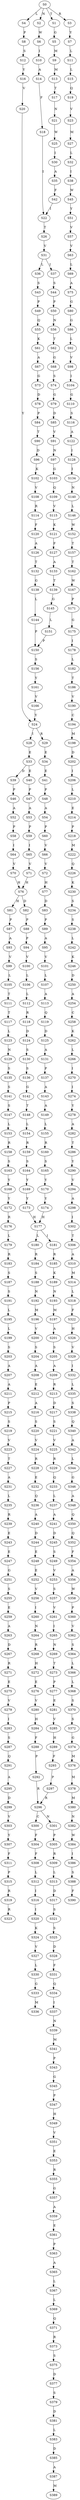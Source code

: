 strict digraph  {
	S0 -> S1 [ label = T ];
	S0 -> S2 [ label = N ];
	S0 -> S3 [ label = R ];
	S0 -> S4 [ label = L ];
	S1 -> S5 [ label = G ];
	S2 -> S6 [ label = W ];
	S3 -> S7 [ label = Y ];
	S4 -> S8 [ label = P ];
	S5 -> S9 [ label = M ];
	S6 -> S10 [ label = I ];
	S7 -> S11 [ label = L ];
	S8 -> S12 [ label = S ];
	S9 -> S13 [ label = M ];
	S10 -> S14 [ label = A ];
	S11 -> S15 [ label = L ];
	S12 -> S16 [ label = Y ];
	S13 -> S17 [ label = T ];
	S14 -> S18 [ label = F ];
	S15 -> S19 [ label = Q ];
	S16 -> S20 [ label = V ];
	S17 -> S21 [ label = N ];
	S18 -> S22 [ label = I ];
	S19 -> S23 [ label = V ];
	S20 -> S24 [ label = Y ];
	S21 -> S25 [ label = W ];
	S22 -> S26 [ label = T ];
	S23 -> S27 [ label = M ];
	S24 -> S28 [ label = I ];
	S24 -> S29 [ label = R ];
	S25 -> S30 [ label = I ];
	S26 -> S31 [ label = V ];
	S27 -> S32 [ label = L ];
	S28 -> S33 [ label = E ];
	S29 -> S34 [ label = E ];
	S30 -> S35 [ label = A ];
	S31 -> S36 [ label = L ];
	S31 -> S37 [ label = I ];
	S32 -> S38 [ label = I ];
	S33 -> S39 [ label = D ];
	S33 -> S40 [ label = E ];
	S34 -> S41 [ label = E ];
	S35 -> S42 [ label = F ];
	S36 -> S43 [ label = S ];
	S37 -> S44 [ label = S ];
	S38 -> S45 [ label = W ];
	S39 -> S46 [ label = P ];
	S40 -> S47 [ label = P ];
	S41 -> S48 [ label = P ];
	S42 -> S22 [ label = I ];
	S43 -> S49 [ label = P ];
	S44 -> S50 [ label = P ];
	S45 -> S51 [ label = Y ];
	S46 -> S52 [ label = A ];
	S47 -> S53 [ label = A ];
	S48 -> S54 [ label = A ];
	S49 -> S55 [ label = Q ];
	S50 -> S56 [ label = N ];
	S51 -> S57 [ label = V ];
	S52 -> S58 [ label = P ];
	S53 -> S59 [ label = P ];
	S54 -> S60 [ label = P ];
	S55 -> S61 [ label = K ];
	S56 -> S62 [ label = T ];
	S57 -> S63 [ label = V ];
	S58 -> S64 [ label = I ];
	S59 -> S65 [ label = I ];
	S60 -> S66 [ label = V ];
	S61 -> S67 [ label = A ];
	S62 -> S68 [ label = G ];
	S63 -> S69 [ label = L ];
	S64 -> S70 [ label = V ];
	S65 -> S71 [ label = V ];
	S66 -> S72 [ label = V ];
	S67 -> S73 [ label = G ];
	S68 -> S74 [ label = S ];
	S69 -> S75 [ label = A ];
	S70 -> S76 [ label = H ];
	S71 -> S76 [ label = H ];
	S72 -> S77 [ label = H ];
	S73 -> S78 [ label = D ];
	S74 -> S79 [ label = G ];
	S75 -> S80 [ label = G ];
	S76 -> S81 [ label = H ];
	S76 -> S82 [ label = D ];
	S77 -> S83 [ label = D ];
	S78 -> S84 [ label = P ];
	S79 -> S85 [ label = D ];
	S80 -> S86 [ label = G ];
	S81 -> S87 [ label = P ];
	S82 -> S88 [ label = P ];
	S83 -> S89 [ label = P ];
	S84 -> S90 [ label = T ];
	S85 -> S91 [ label = V ];
	S86 -> S92 [ label = L ];
	S87 -> S93 [ label = A ];
	S88 -> S94 [ label = P ];
	S89 -> S95 [ label = A ];
	S90 -> S96 [ label = D ];
	S91 -> S97 [ label = N ];
	S92 -> S98 [ label = V ];
	S93 -> S99 [ label = V ];
	S94 -> S100 [ label = V ];
	S95 -> S101 [ label = V ];
	S96 -> S102 [ label = K ];
	S97 -> S103 [ label = G ];
	S98 -> S104 [ label = I ];
	S99 -> S105 [ label = L ];
	S100 -> S106 [ label = L ];
	S101 -> S107 [ label = L ];
	S102 -> S108 [ label = V ];
	S103 -> S109 [ label = Q ];
	S104 -> S110 [ label = G ];
	S105 -> S111 [ label = T ];
	S106 -> S112 [ label = L ];
	S107 -> S113 [ label = A ];
	S108 -> S114 [ label = R ];
	S109 -> S115 [ label = V ];
	S110 -> S116 [ label = S ];
	S111 -> S117 [ label = T ];
	S112 -> S118 [ label = R ];
	S113 -> S119 [ label = Q ];
	S114 -> S120 [ label = F ];
	S115 -> S121 [ label = K ];
	S116 -> S122 [ label = A ];
	S117 -> S123 [ label = L ];
	S118 -> S124 [ label = D ];
	S119 -> S125 [ label = D ];
	S120 -> S126 [ label = A ];
	S121 -> S127 [ label = F ];
	S122 -> S128 [ label = I ];
	S123 -> S129 [ label = N ];
	S124 -> S130 [ label = S ];
	S125 -> S131 [ label = A ];
	S126 -> S132 [ label = T ];
	S127 -> S133 [ label = A ];
	S128 -> S134 [ label = I ];
	S129 -> S135 [ label = S ];
	S130 -> S136 [ label = S ];
	S131 -> S137 [ label = P ];
	S132 -> S138 [ label = G ];
	S133 -> S139 [ label = T ];
	S134 -> S140 [ label = N ];
	S135 -> S141 [ label = S ];
	S136 -> S142 [ label = G ];
	S137 -> S143 [ label = A ];
	S138 -> S144 [ label = L ];
	S139 -> S145 [ label = G ];
	S140 -> S146 [ label = L ];
	S141 -> S147 [ label = S ];
	S142 -> S148 [ label = T ];
	S143 -> S149 [ label = A ];
	S144 -> S150 [ label = P ];
	S145 -> S151 [ label = L ];
	S146 -> S152 [ label = W ];
	S147 -> S153 [ label = L ];
	S148 -> S154 [ label = L ];
	S149 -> S155 [ label = L ];
	S150 -> S156 [ label = S ];
	S151 -> S150 [ label = P ];
	S152 -> S157 [ label = T ];
	S153 -> S158 [ label = R ];
	S154 -> S159 [ label = R ];
	S155 -> S160 [ label = R ];
	S156 -> S161 [ label = Y ];
	S157 -> S162 [ label = T ];
	S158 -> S163 [ label = S ];
	S159 -> S164 [ label = S ];
	S160 -> S165 [ label = S ];
	S161 -> S166 [ label = V ];
	S162 -> S167 [ label = W ];
	S163 -> S168 [ label = Y ];
	S164 -> S169 [ label = Y ];
	S165 -> S170 [ label = Y ];
	S166 -> S24 [ label = Y ];
	S167 -> S171 [ label = P ];
	S168 -> S172 [ label = Y ];
	S169 -> S173 [ label = Y ];
	S170 -> S174 [ label = Y ];
	S171 -> S175 [ label = G ];
	S172 -> S176 [ label = R ];
	S173 -> S177 [ label = H ];
	S174 -> S177 [ label = H ];
	S175 -> S178 [ label = I ];
	S176 -> S179 [ label = L ];
	S177 -> S180 [ label = L ];
	S177 -> S181 [ label = I ];
	S178 -> S182 [ label = L ];
	S179 -> S183 [ label = R ];
	S180 -> S184 [ label = R ];
	S181 -> S185 [ label = R ];
	S182 -> S186 [ label = T ];
	S183 -> S187 [ label = S ];
	S184 -> S188 [ label = S ];
	S185 -> S189 [ label = K ];
	S186 -> S190 [ label = V ];
	S187 -> S191 [ label = S ];
	S188 -> S192 [ label = N ];
	S189 -> S193 [ label = N ];
	S190 -> S194 [ label = C ];
	S191 -> S195 [ label = L ];
	S192 -> S196 [ label = M ];
	S193 -> S197 [ label = M ];
	S194 -> S198 [ label = M ];
	S195 -> S199 [ label = L ];
	S196 -> S200 [ label = V ];
	S197 -> S201 [ label = A ];
	S198 -> S202 [ label = D ];
	S199 -> S203 [ label = S ];
	S200 -> S204 [ label = S ];
	S201 -> S205 [ label = S ];
	S202 -> S206 [ label = I ];
	S203 -> S207 [ label = A ];
	S204 -> S208 [ label = A ];
	S205 -> S209 [ label = A ];
	S206 -> S210 [ label = L ];
	S207 -> S211 [ label = A ];
	S208 -> S212 [ label = E ];
	S209 -> S213 [ label = R ];
	S210 -> S214 [ label = E ];
	S211 -> S215 [ label = P ];
	S212 -> S216 [ label = A ];
	S213 -> S217 [ label = D ];
	S214 -> S218 [ label = P ];
	S215 -> S219 [ label = S ];
	S216 -> S220 [ label = S ];
	S217 -> S221 [ label = S ];
	S218 -> S222 [ label = M ];
	S219 -> S223 [ label = V ];
	S220 -> S224 [ label = V ];
	S221 -> S225 [ label = V ];
	S222 -> S226 [ label = Q ];
	S223 -> S227 [ label = T ];
	S224 -> S228 [ label = R ];
	S225 -> S229 [ label = R ];
	S226 -> S230 [ label = K ];
	S227 -> S231 [ label = A ];
	S228 -> S232 [ label = E ];
	S229 -> S233 [ label = Q ];
	S230 -> S234 [ label = S ];
	S231 -> S235 [ label = L ];
	S232 -> S236 [ label = Q ];
	S233 -> S237 [ label = L ];
	S234 -> S238 [ label = S ];
	S235 -> S239 [ label = R ];
	S236 -> S240 [ label = A ];
	S237 -> S241 [ label = A ];
	S238 -> S242 [ label = L ];
	S239 -> S243 [ label = E ];
	S240 -> S244 [ label = D ];
	S241 -> S245 [ label = D ];
	S242 -> S246 [ label = K ];
	S243 -> S247 [ label = E ];
	S244 -> S248 [ label = E ];
	S245 -> S249 [ label = S ];
	S246 -> S250 [ label = D ];
	S247 -> S251 [ label = G ];
	S248 -> S252 [ label = E ];
	S249 -> S253 [ label = V ];
	S250 -> S254 [ label = A ];
	S251 -> S255 [ label = S ];
	S252 -> S256 [ label = V ];
	S253 -> S257 [ label = S ];
	S254 -> S258 [ label = C ];
	S255 -> S259 [ label = E ];
	S256 -> S260 [ label = I ];
	S257 -> S261 [ label = V ];
	S258 -> S262 [ label = K ];
	S259 -> S263 [ label = A ];
	S260 -> S264 [ label = N ];
	S261 -> S265 [ label = I ];
	S262 -> S266 [ label = L ];
	S263 -> S267 [ label = D ];
	S264 -> S268 [ label = R ];
	S265 -> S269 [ label = N ];
	S266 -> S270 [ label = I ];
	S267 -> S271 [ label = R ];
	S268 -> S272 [ label = H ];
	S269 -> S273 [ label = T ];
	S270 -> S274 [ label = I ];
	S271 -> S275 [ label = E ];
	S272 -> S276 [ label = E ];
	S273 -> S277 [ label = P ];
	S274 -> S278 [ label = Y ];
	S275 -> S279 [ label = V ];
	S276 -> S280 [ label = V ];
	S277 -> S281 [ label = E ];
	S278 -> S282 [ label = A ];
	S279 -> S283 [ label = I ];
	S280 -> S284 [ label = H ];
	S281 -> S285 [ label = V ];
	S282 -> S286 [ label = T ];
	S283 -> S287 [ label = S ];
	S284 -> S288 [ label = F ];
	S285 -> S289 [ label = H ];
	S286 -> S290 [ label = Y ];
	S287 -> S291 [ label = Q ];
	S288 -> S292 [ label = P ];
	S289 -> S293 [ label = F ];
	S290 -> S294 [ label = V ];
	S291 -> S295 [ label = A ];
	S292 -> S296 [ label = R ];
	S293 -> S297 [ label = P ];
	S294 -> S298 [ label = A ];
	S295 -> S299 [ label = D ];
	S296 -> S300 [ label = C ];
	S296 -> S301 [ label = N ];
	S297 -> S296 [ label = R ];
	S298 -> S302 [ label = I ];
	S299 -> S303 [ label = V ];
	S300 -> S304 [ label = F ];
	S301 -> S305 [ label = P ];
	S302 -> S306 [ label = T ];
	S303 -> S307 [ label = Y ];
	S304 -> S308 [ label = F ];
	S305 -> S309 [ label = R ];
	S306 -> S310 [ label = A ];
	S307 -> S311 [ label = F ];
	S308 -> S312 [ label = L ];
	S309 -> S313 [ label = L ];
	S310 -> S314 [ label = M ];
	S311 -> S315 [ label = P ];
	S312 -> S316 [ label = I ];
	S313 -> S317 [ label = D ];
	S314 -> S318 [ label = L ];
	S315 -> S319 [ label = R ];
	S316 -> S320 [ label = I ];
	S317 -> S321 [ label = S ];
	S318 -> S322 [ label = F ];
	S319 -> S323 [ label = R ];
	S320 -> S324 [ label = K ];
	S321 -> S325 [ label = S ];
	S322 -> S326 [ label = H ];
	S324 -> S327 [ label = V ];
	S325 -> S328 [ label = D ];
	S326 -> S329 [ label = V ];
	S327 -> S330 [ label = L ];
	S328 -> S331 [ label = F ];
	S329 -> S332 [ label = I ];
	S330 -> S333 [ label = G ];
	S331 -> S334 [ label = Q ];
	S332 -> S335 [ label = L ];
	S333 -> S336 [ label = M ];
	S334 -> S337 [ label = I ];
	S335 -> S338 [ label = S ];
	S337 -> S339 [ label = N ];
	S338 -> S340 [ label = Q ];
	S339 -> S341 [ label = M ];
	S340 -> S342 [ label = A ];
	S341 -> S343 [ label = P ];
	S342 -> S344 [ label = L ];
	S343 -> S345 [ label = G ];
	S344 -> S346 [ label = G ];
	S345 -> S347 [ label = P ];
	S346 -> S348 [ label = A ];
	S347 -> S349 [ label = H ];
	S348 -> S350 [ label = Q ];
	S349 -> S351 [ label = V ];
	S350 -> S352 [ label = Q ];
	S351 -> S353 [ label = E ];
	S352 -> S354 [ label = F ];
	S353 -> S355 [ label = R ];
	S354 -> S356 [ label = A ];
	S355 -> S357 [ label = G ];
	S356 -> S358 [ label = W ];
	S357 -> S359 [ label = A ];
	S358 -> S360 [ label = P ];
	S359 -> S361 [ label = E ];
	S360 -> S362 [ label = V ];
	S361 -> S363 [ label = P ];
	S362 -> S364 [ label = S ];
	S363 -> S365 [ label = A ];
	S364 -> S366 [ label = L ];
	S365 -> S367 [ label = L ];
	S366 -> S368 [ label = L ];
	S367 -> S369 [ label = L ];
	S368 -> S370 [ label = S ];
	S369 -> S371 [ label = Q ];
	S370 -> S372 [ label = S ];
	S371 -> S373 [ label = R ];
	S372 -> S374 [ label = G ];
	S373 -> S375 [ label = S ];
	S374 -> S376 [ label = M ];
	S375 -> S377 [ label = D ];
	S376 -> S378 [ label = M ];
	S377 -> S379 [ label = S ];
	S378 -> S380 [ label = M ];
	S379 -> S381 [ label = D ];
	S380 -> S382 [ label = N ];
	S381 -> S383 [ label = L ];
	S382 -> S384 [ label = W ];
	S383 -> S385 [ label = D ];
	S384 -> S386 [ label = I ];
	S385 -> S387 [ label = A ];
	S386 -> S388 [ label = S ];
	S387 -> S389 [ label = M ];
	S388 -> S390 [ label = F ];
}
